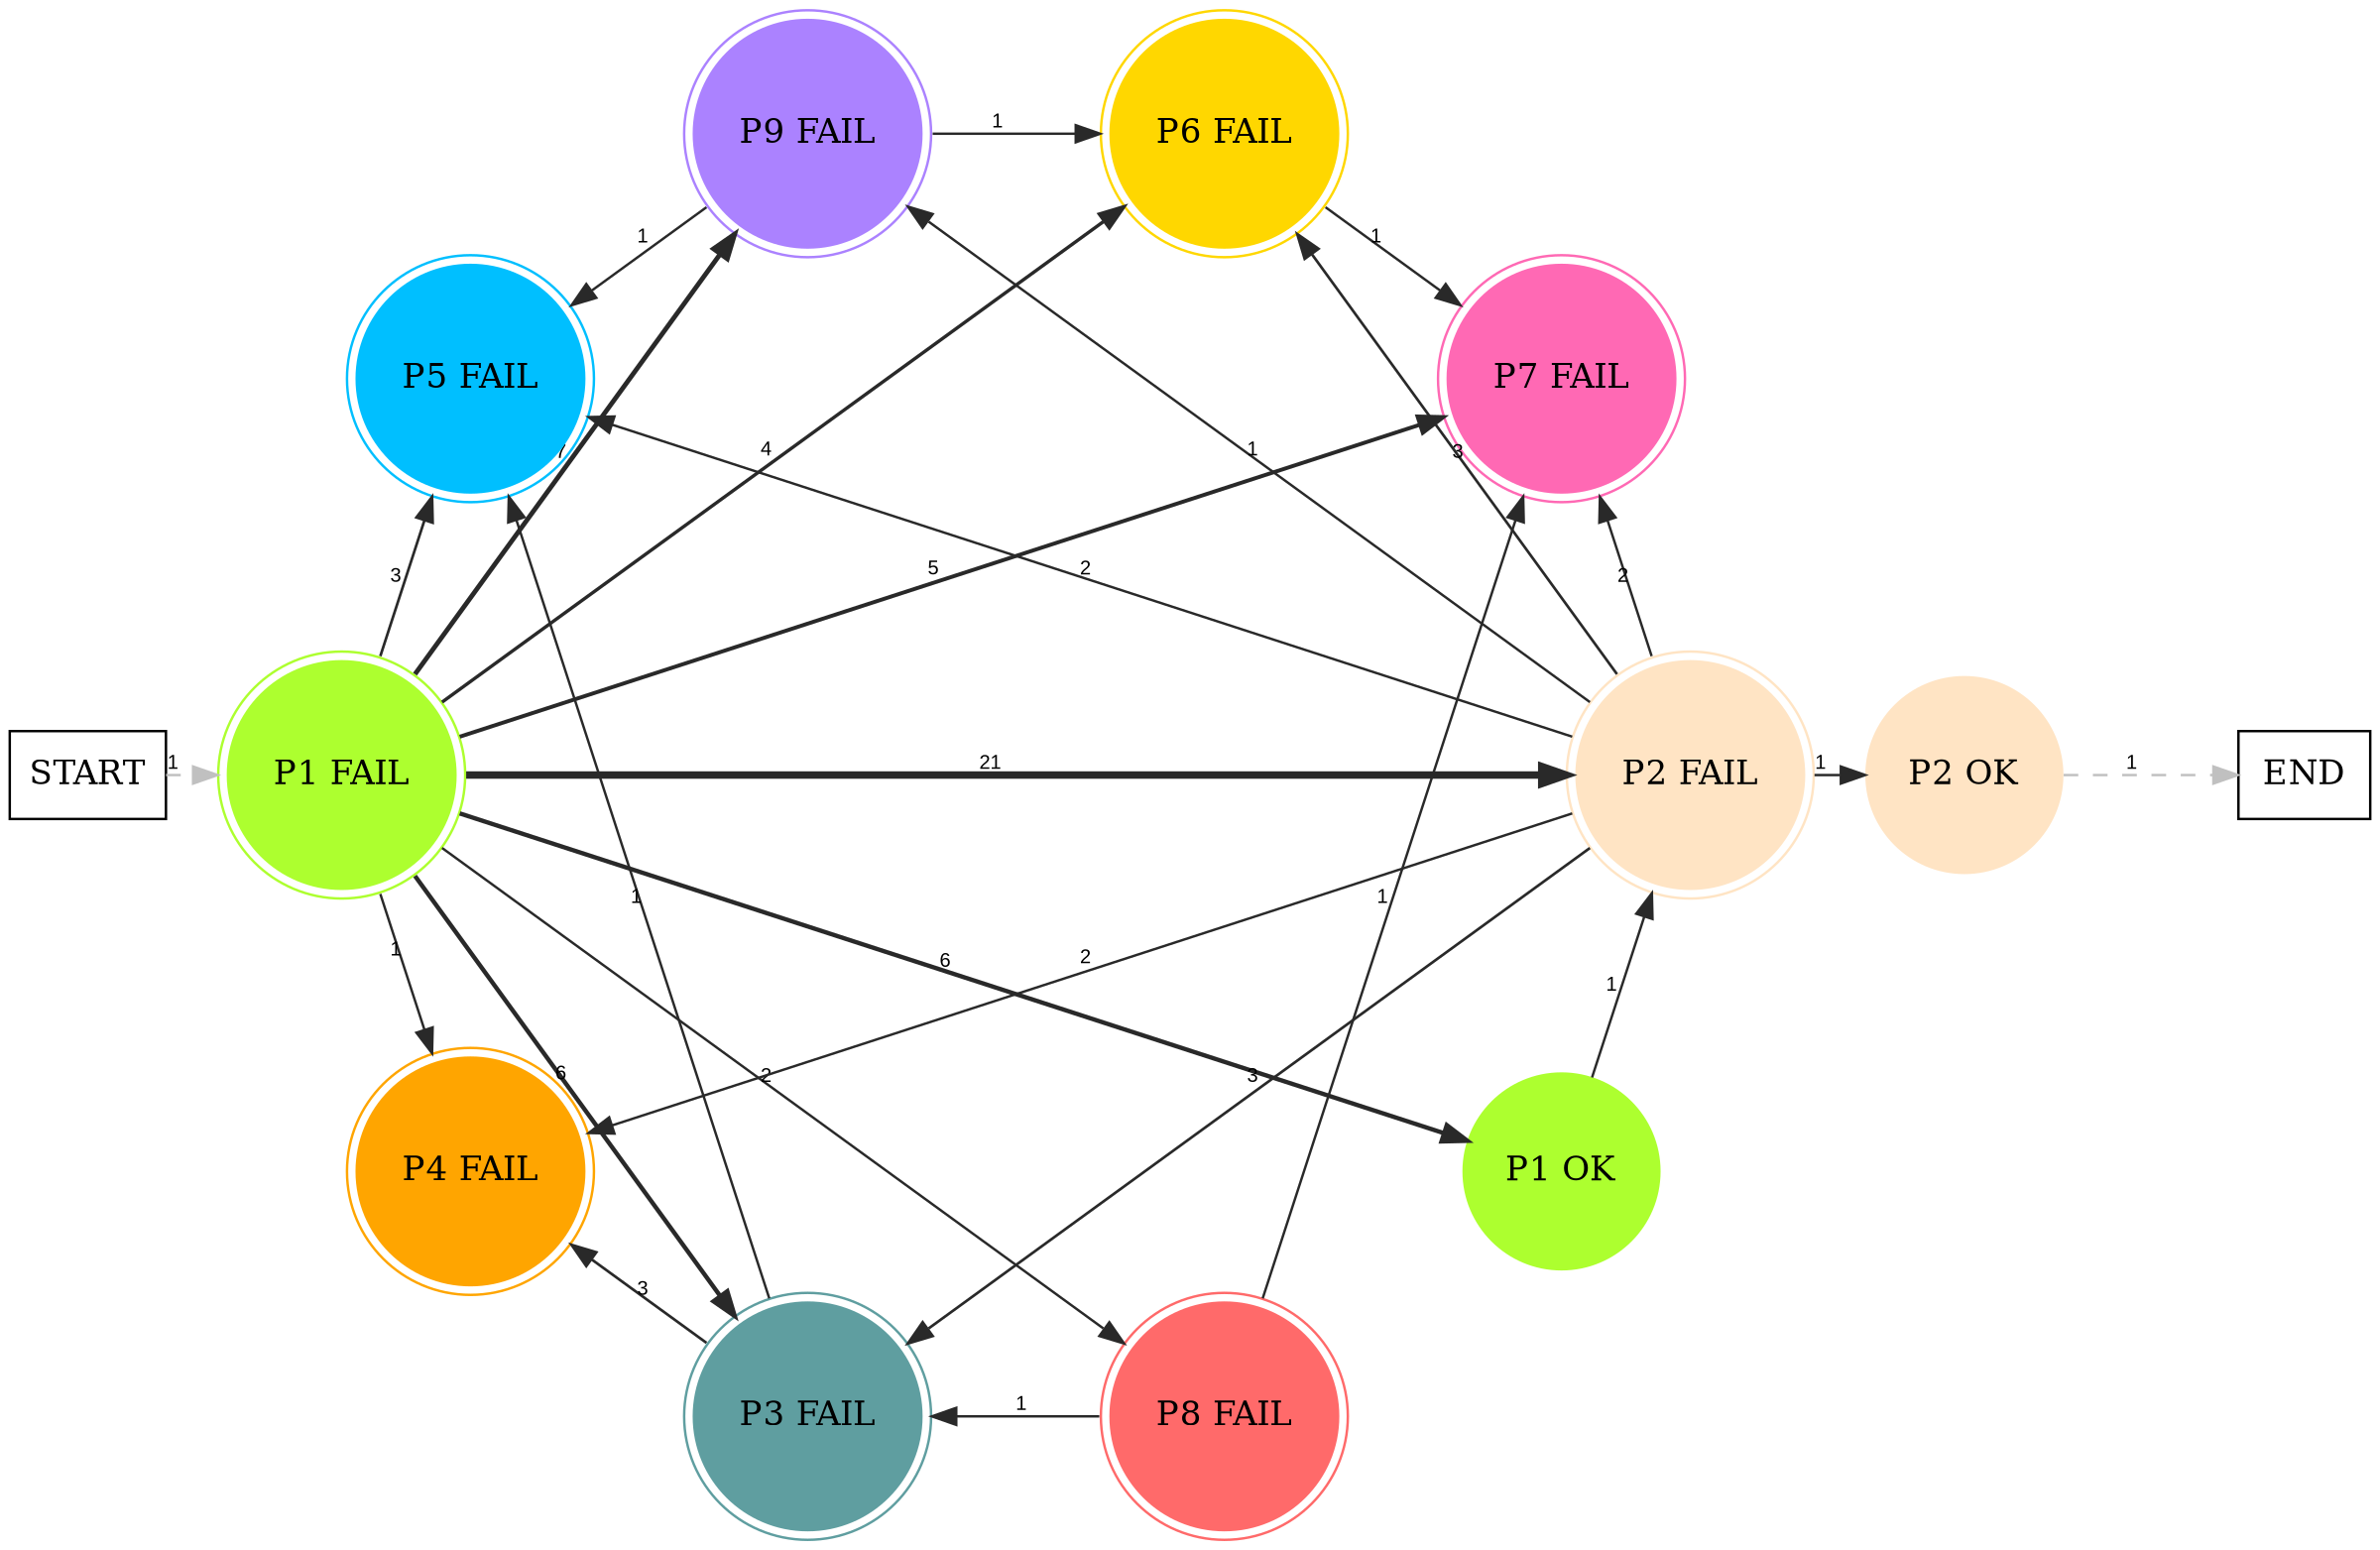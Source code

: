 digraph graphname {
	dpi = 150
	size="16,11!";
	margin = 0;
layout=circo;
"P1 FAIL" [shape=circle, color=greenyellow, peripheries=2, style=filled]"P2 FAIL" [shape=circle, color=bisque, peripheries=2, style=filled]"P9 FAIL" [shape=circle, color=mediumpurple1, peripheries=2, style=filled]"P3 FAIL" [shape=circle, color=cadetblue, peripheries=2, style=filled]"P4 FAIL" [shape=circle, color=orange, peripheries=2, style=filled]"P8 FAIL" [shape=circle, color=indianred1, peripheries=2, style=filled]"P7 FAIL" [shape=circle, color=hotpink, peripheries=2, style=filled]"P5 FAIL" [shape=circle, color=deepskyblue, peripheries=2, style=filled]"P6 FAIL" [shape=circle, color=gold, peripheries=2, style=filled]"P1 OK" [shape=circle, color=greenyellow, style=filled]"P2 OK" [shape=circle, color=bisque, style=filled]"START" [shape=box, fillcolor=white, style=filled, color=black]"END" [shape=box, fillcolor=white, style=filled, color=black]"P1 FAIL" -> "P2 FAIL" [ color=grey16 penwidth = "3.044522437723423"label ="21" labelfloat=false fontname="Arial" fontsize=8]
"P1 FAIL" -> "P9 FAIL" [ color=grey16 penwidth = "1.9459101490553132"label ="7" labelfloat=false fontname="Arial" fontsize=8]
"P1 FAIL" -> "P3 FAIL" [ color=grey16 penwidth = "1.791759469228055"label ="6" labelfloat=false fontname="Arial" fontsize=8]
"P1 FAIL" -> "P4 FAIL" [ color=grey16 penwidth = "1"label ="1" labelfloat=false fontname="Arial" fontsize=8]
"P1 FAIL" -> "P8 FAIL" [ color=grey16 penwidth = "1"label ="2" labelfloat=false fontname="Arial" fontsize=8]
"P1 FAIL" -> "P7 FAIL" [ color=grey16 penwidth = "1.6094379124341003"label ="5" labelfloat=false fontname="Arial" fontsize=8]
"P1 FAIL" -> "P5 FAIL" [ color=grey16 penwidth = "1.0986122886681098"label ="3" labelfloat=false fontname="Arial" fontsize=8]
"P1 FAIL" -> "P6 FAIL" [ color=grey16 penwidth = "1.3862943611198906"label ="4" labelfloat=false fontname="Arial" fontsize=8]
"P1 FAIL" -> "P1 OK" [ color=grey16 penwidth = "1.791759469228055"label ="6" labelfloat=false fontname="Arial" fontsize=8]
"P2 FAIL" -> "P9 FAIL" [ color=grey16 penwidth = "1"label ="1" labelfloat=false fontname="Arial" fontsize=8]
"P2 FAIL" -> "P3 FAIL" [ color=grey16 penwidth = "1.0986122886681098"label ="3" labelfloat=false fontname="Arial" fontsize=8]
"P2 FAIL" -> "P4 FAIL" [ color=grey16 penwidth = "1"label ="2" labelfloat=false fontname="Arial" fontsize=8]
"P2 FAIL" -> "P7 FAIL" [ color=grey16 penwidth = "1"label ="2" labelfloat=false fontname="Arial" fontsize=8]
"P2 FAIL" -> "P5 FAIL" [ color=grey16 penwidth = "1"label ="2" labelfloat=false fontname="Arial" fontsize=8]
"P2 FAIL" -> "P6 FAIL" [ color=grey16 penwidth = "1.0986122886681098"label ="3" labelfloat=false fontname="Arial" fontsize=8]
"P2 FAIL" -> "P2 OK" [ color=grey16 penwidth = "1"label ="1" labelfloat=false fontname="Arial" fontsize=8]
"P9 FAIL" -> "P5 FAIL" [ color=grey16 penwidth = "1"label ="1" labelfloat=false fontname="Arial" fontsize=8]
"P9 FAIL" -> "P6 FAIL" [ color=grey16 penwidth = "1"label ="1" labelfloat=false fontname="Arial" fontsize=8]
"P3 FAIL" -> "P4 FAIL" [ color=grey16 penwidth = "1.0986122886681098"label ="3" labelfloat=false fontname="Arial" fontsize=8]
"P3 FAIL" -> "P5 FAIL" [ color=grey16 penwidth = "1"label ="1" labelfloat=false fontname="Arial" fontsize=8]
"P8 FAIL" -> "P3 FAIL" [ color=grey16 penwidth = "1"label ="1" labelfloat=false fontname="Arial" fontsize=8]
"P8 FAIL" -> "P7 FAIL" [ color=grey16 penwidth = "1"label ="1" labelfloat=false fontname="Arial" fontsize=8]
"P6 FAIL" -> "P7 FAIL" [ color=grey16 penwidth = "1"label ="1" labelfloat=false fontname="Arial" fontsize=8]
"P1 OK" -> "P2 FAIL" [ color=grey16 penwidth = "1"label ="1" labelfloat=false fontname="Arial" fontsize=8]
"P2 OK" -> "END" [ style = dashed color=grey label ="1" labelfloat=false fontname="Arial" fontsize=8]
"START" -> "P1 FAIL" [ style = dashed color=grey label ="1" labelfloat=false fontname="Arial" fontsize=8]
}